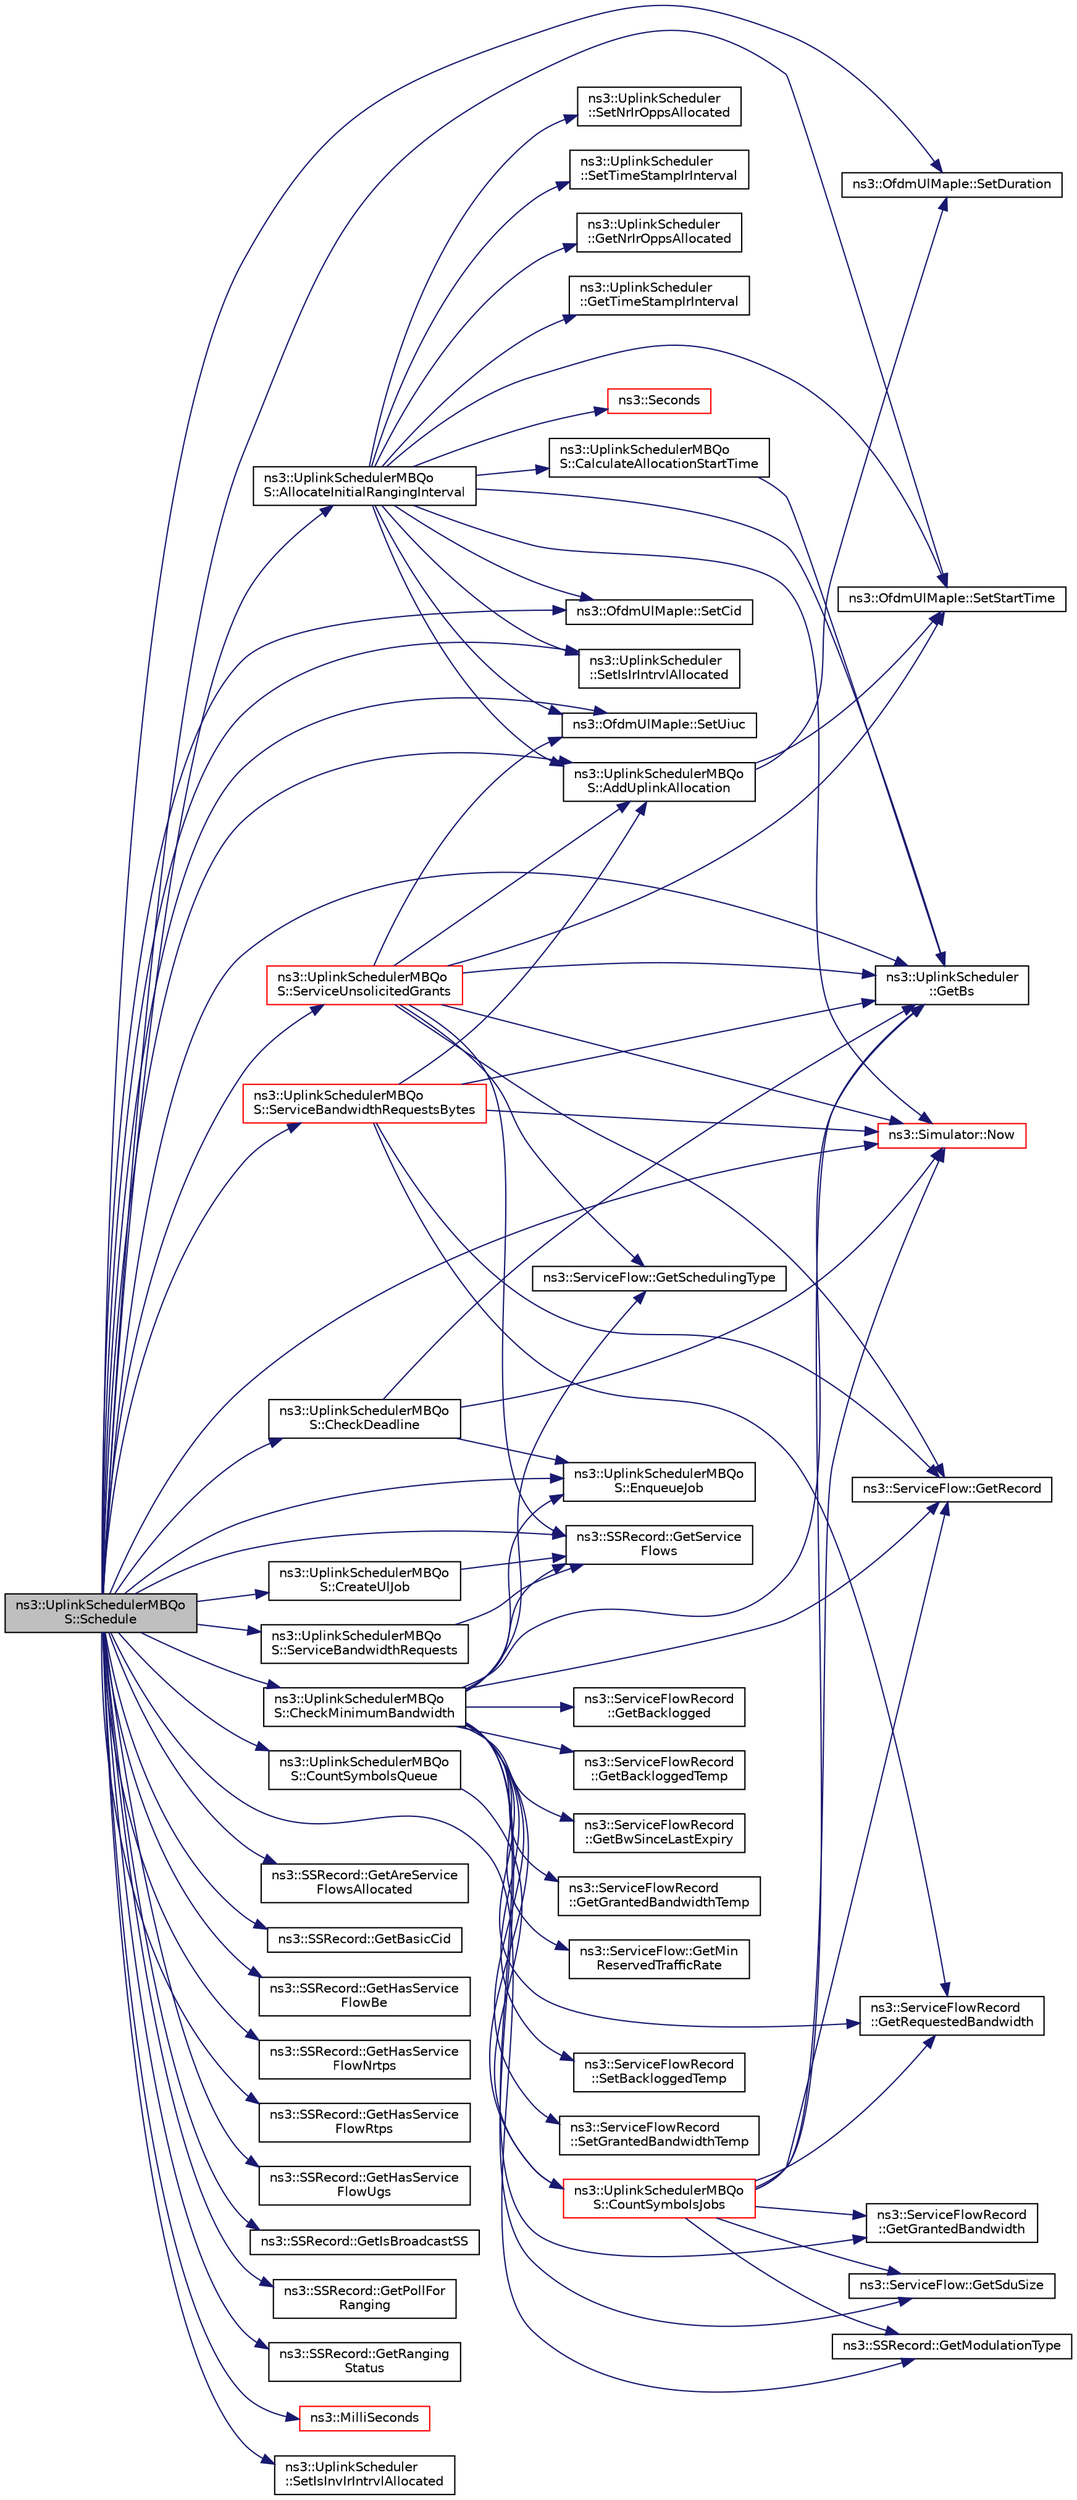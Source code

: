 digraph "ns3::UplinkSchedulerMBQoS::Schedule"
{
 // LATEX_PDF_SIZE
  edge [fontname="Helvetica",fontsize="10",labelfontname="Helvetica",labelfontsize="10"];
  node [fontname="Helvetica",fontsize="10",shape=record];
  rankdir="LR";
  Node1 [label="ns3::UplinkSchedulerMBQo\lS::Schedule",height=0.2,width=0.4,color="black", fillcolor="grey75", style="filled", fontcolor="black",tooltip="Schedule function."];
  Node1 -> Node2 [color="midnightblue",fontsize="10",style="solid",fontname="Helvetica"];
  Node2 [label="ns3::UplinkSchedulerMBQo\lS::AddUplinkAllocation",height=0.2,width=0.4,color="black", fillcolor="white", style="filled",URL="$classns3_1_1_uplink_scheduler_m_b_qo_s.html#a23b74ad65ec3d22b55d25648addd7486",tooltip="Add uplink allocation."];
  Node2 -> Node3 [color="midnightblue",fontsize="10",style="solid",fontname="Helvetica"];
  Node3 [label="ns3::OfdmUlMapIe::SetDuration",height=0.2,width=0.4,color="black", fillcolor="white", style="filled",URL="$classns3_1_1_ofdm_ul_map_ie.html#a5e6e84ad58409d851bdcbd7fe1d8d23c",tooltip="Set duration."];
  Node2 -> Node4 [color="midnightblue",fontsize="10",style="solid",fontname="Helvetica"];
  Node4 [label="ns3::OfdmUlMapIe::SetStartTime",height=0.2,width=0.4,color="black", fillcolor="white", style="filled",URL="$classns3_1_1_ofdm_ul_map_ie.html#a454d00f90ba63b6dc6aa30ff4bcde299",tooltip="Set start time."];
  Node1 -> Node5 [color="midnightblue",fontsize="10",style="solid",fontname="Helvetica"];
  Node5 [label="ns3::UplinkSchedulerMBQo\lS::AllocateInitialRangingInterval",height=0.2,width=0.4,color="black", fillcolor="white", style="filled",URL="$classns3_1_1_uplink_scheduler_m_b_qo_s.html#a6a9a487024bc6253cb5cada269994d24",tooltip="Allocate initial ranging interval."];
  Node5 -> Node2 [color="midnightblue",fontsize="10",style="solid",fontname="Helvetica"];
  Node5 -> Node6 [color="midnightblue",fontsize="10",style="solid",fontname="Helvetica"];
  Node6 [label="ns3::UplinkSchedulerMBQo\lS::CalculateAllocationStartTime",height=0.2,width=0.4,color="black", fillcolor="white", style="filled",URL="$classns3_1_1_uplink_scheduler_m_b_qo_s.html#a3e3b4dc0dd31f8750cee914c18c6cd6e",tooltip="Calculate allocation start time."];
  Node6 -> Node7 [color="midnightblue",fontsize="10",style="solid",fontname="Helvetica"];
  Node7 [label="ns3::UplinkScheduler\l::GetBs",height=0.2,width=0.4,color="black", fillcolor="white", style="filled",URL="$classns3_1_1_uplink_scheduler.html#afe61b7de71d92d2dff1b135744a6ff7e",tooltip=" "];
  Node5 -> Node7 [color="midnightblue",fontsize="10",style="solid",fontname="Helvetica"];
  Node5 -> Node8 [color="midnightblue",fontsize="10",style="solid",fontname="Helvetica"];
  Node8 [label="ns3::UplinkScheduler\l::GetNrIrOppsAllocated",height=0.2,width=0.4,color="black", fillcolor="white", style="filled",URL="$classns3_1_1_uplink_scheduler.html#a533066bba28271a0e3c2d1c14ef1a9b1",tooltip=" "];
  Node5 -> Node9 [color="midnightblue",fontsize="10",style="solid",fontname="Helvetica"];
  Node9 [label="ns3::UplinkScheduler\l::GetTimeStampIrInterval",height=0.2,width=0.4,color="black", fillcolor="white", style="filled",URL="$classns3_1_1_uplink_scheduler.html#aa7516e5a55b513a7640035a9783369c7",tooltip=" "];
  Node5 -> Node10 [color="midnightblue",fontsize="10",style="solid",fontname="Helvetica"];
  Node10 [label="ns3::Simulator::Now",height=0.2,width=0.4,color="red", fillcolor="white", style="filled",URL="$classns3_1_1_simulator.html#ac3178fa975b419f7875e7105be122800",tooltip="Return the current simulation virtual time."];
  Node5 -> Node61 [color="midnightblue",fontsize="10",style="solid",fontname="Helvetica"];
  Node61 [label="ns3::Seconds",height=0.2,width=0.4,color="red", fillcolor="white", style="filled",URL="$group__timecivil.html#ga33c34b816f8ff6628e33d5c8e9713b9e",tooltip="Construct a Time in the indicated unit."];
  Node5 -> Node67 [color="midnightblue",fontsize="10",style="solid",fontname="Helvetica"];
  Node67 [label="ns3::OfdmUlMapIe::SetCid",height=0.2,width=0.4,color="black", fillcolor="white", style="filled",URL="$classns3_1_1_ofdm_ul_map_ie.html#acefa1143865838f7f68460d968541602",tooltip="Set CID."];
  Node5 -> Node68 [color="midnightblue",fontsize="10",style="solid",fontname="Helvetica"];
  Node68 [label="ns3::UplinkScheduler\l::SetIsIrIntrvlAllocated",height=0.2,width=0.4,color="black", fillcolor="white", style="filled",URL="$classns3_1_1_uplink_scheduler.html#a3eee0d06486678eab4d352a274676d95",tooltip="Set if the IR interval is allocated."];
  Node5 -> Node69 [color="midnightblue",fontsize="10",style="solid",fontname="Helvetica"];
  Node69 [label="ns3::UplinkScheduler\l::SetNrIrOppsAllocated",height=0.2,width=0.4,color="black", fillcolor="white", style="filled",URL="$classns3_1_1_uplink_scheduler.html#a19208ce138c5e13b1a7019a67adef892",tooltip="Set the number of IR opps allocated."];
  Node5 -> Node4 [color="midnightblue",fontsize="10",style="solid",fontname="Helvetica"];
  Node5 -> Node70 [color="midnightblue",fontsize="10",style="solid",fontname="Helvetica"];
  Node70 [label="ns3::UplinkScheduler\l::SetTimeStampIrInterval",height=0.2,width=0.4,color="black", fillcolor="white", style="filled",URL="$classns3_1_1_uplink_scheduler.html#ad6e89aef6cf4a9d485762f8bd08ec24e",tooltip="Set timestamp IR interval."];
  Node5 -> Node71 [color="midnightblue",fontsize="10",style="solid",fontname="Helvetica"];
  Node71 [label="ns3::OfdmUlMapIe::SetUiuc",height=0.2,width=0.4,color="black", fillcolor="white", style="filled",URL="$classns3_1_1_ofdm_ul_map_ie.html#ae47ccb62db7e563b22930b85c93e8425",tooltip="Set UIUC."];
  Node1 -> Node72 [color="midnightblue",fontsize="10",style="solid",fontname="Helvetica"];
  Node72 [label="ns3::UplinkSchedulerMBQo\lS::CheckDeadline",height=0.2,width=0.4,color="black", fillcolor="white", style="filled",URL="$classns3_1_1_uplink_scheduler_m_b_qo_s.html#a3f8e2b0a22540ea61354cf4147187399",tooltip="Check deadline from jobs. Migrate requests if necessary."];
  Node72 -> Node73 [color="midnightblue",fontsize="10",style="solid",fontname="Helvetica"];
  Node73 [label="ns3::UplinkSchedulerMBQo\lS::EnqueueJob",height=0.2,width=0.4,color="black", fillcolor="white", style="filled",URL="$classns3_1_1_uplink_scheduler_m_b_qo_s.html#ad18bfc130fac723e65ada63fc3719b44",tooltip="Enqueue a job in a priority queue."];
  Node72 -> Node7 [color="midnightblue",fontsize="10",style="solid",fontname="Helvetica"];
  Node72 -> Node10 [color="midnightblue",fontsize="10",style="solid",fontname="Helvetica"];
  Node1 -> Node74 [color="midnightblue",fontsize="10",style="solid",fontname="Helvetica"];
  Node74 [label="ns3::UplinkSchedulerMBQo\lS::CheckMinimumBandwidth",height=0.2,width=0.4,color="black", fillcolor="white", style="filled",URL="$classns3_1_1_uplink_scheduler_m_b_qo_s.html#ae25c9cfb244144f5f9e2b7393253d009",tooltip="Check if Minimum bandwidth is guarantee. Migrate requests if necessary."];
  Node74 -> Node75 [color="midnightblue",fontsize="10",style="solid",fontname="Helvetica"];
  Node75 [label="ns3::UplinkSchedulerMBQo\lS::CountSymbolsJobs",height=0.2,width=0.4,color="red", fillcolor="white", style="filled",URL="$classns3_1_1_uplink_scheduler_m_b_qo_s.html#a8b187198e3609de02b2179629485a6fa",tooltip=" "];
  Node75 -> Node7 [color="midnightblue",fontsize="10",style="solid",fontname="Helvetica"];
  Node75 -> Node76 [color="midnightblue",fontsize="10",style="solid",fontname="Helvetica"];
  Node76 [label="ns3::ServiceFlowRecord\l::GetGrantedBandwidth",height=0.2,width=0.4,color="black", fillcolor="white", style="filled",URL="$classns3_1_1_service_flow_record.html#ac33f1f50b2a149e4c2b96bf380d4b8de",tooltip=" "];
  Node75 -> Node78 [color="midnightblue",fontsize="10",style="solid",fontname="Helvetica"];
  Node78 [label="ns3::SSRecord::GetModulationType",height=0.2,width=0.4,color="black", fillcolor="white", style="filled",URL="$classns3_1_1_s_s_record.html#a6ec2938b8449e10649e445fb120509ba",tooltip="Get modulation type."];
  Node75 -> Node79 [color="midnightblue",fontsize="10",style="solid",fontname="Helvetica"];
  Node79 [label="ns3::ServiceFlow::GetRecord",height=0.2,width=0.4,color="black", fillcolor="white", style="filled",URL="$classns3_1_1_service_flow.html#aa3db9b11254e34d56bd06ddd905340c1",tooltip="Get service flow record."];
  Node75 -> Node80 [color="midnightblue",fontsize="10",style="solid",fontname="Helvetica"];
  Node80 [label="ns3::ServiceFlowRecord\l::GetRequestedBandwidth",height=0.2,width=0.4,color="black", fillcolor="white", style="filled",URL="$classns3_1_1_service_flow_record.html#a350b3e9bbb313f63c52b6803b1f0761b",tooltip=" "];
  Node75 -> Node81 [color="midnightblue",fontsize="10",style="solid",fontname="Helvetica"];
  Node81 [label="ns3::ServiceFlow::GetSduSize",height=0.2,width=0.4,color="black", fillcolor="white", style="filled",URL="$classns3_1_1_service_flow.html#a37616e45d70eebd2704d3fb28d37f3b5",tooltip="Get SDU size."];
  Node75 -> Node10 [color="midnightblue",fontsize="10",style="solid",fontname="Helvetica"];
  Node74 -> Node73 [color="midnightblue",fontsize="10",style="solid",fontname="Helvetica"];
  Node74 -> Node83 [color="midnightblue",fontsize="10",style="solid",fontname="Helvetica"];
  Node83 [label="ns3::ServiceFlowRecord\l::GetBacklogged",height=0.2,width=0.4,color="black", fillcolor="white", style="filled",URL="$classns3_1_1_service_flow_record.html#a6a6f67d9db4f43284a190cf23ae3ab83",tooltip=" "];
  Node74 -> Node84 [color="midnightblue",fontsize="10",style="solid",fontname="Helvetica"];
  Node84 [label="ns3::ServiceFlowRecord\l::GetBackloggedTemp",height=0.2,width=0.4,color="black", fillcolor="white", style="filled",URL="$classns3_1_1_service_flow_record.html#adca4e1e8df2a517167c28587ec119cbc",tooltip=" "];
  Node74 -> Node7 [color="midnightblue",fontsize="10",style="solid",fontname="Helvetica"];
  Node74 -> Node85 [color="midnightblue",fontsize="10",style="solid",fontname="Helvetica"];
  Node85 [label="ns3::ServiceFlowRecord\l::GetBwSinceLastExpiry",height=0.2,width=0.4,color="black", fillcolor="white", style="filled",URL="$classns3_1_1_service_flow_record.html#a79e8077691c2c5a653db0b65a040cf15",tooltip=" "];
  Node74 -> Node76 [color="midnightblue",fontsize="10",style="solid",fontname="Helvetica"];
  Node74 -> Node86 [color="midnightblue",fontsize="10",style="solid",fontname="Helvetica"];
  Node86 [label="ns3::ServiceFlowRecord\l::GetGrantedBandwidthTemp",height=0.2,width=0.4,color="black", fillcolor="white", style="filled",URL="$classns3_1_1_service_flow_record.html#a32c55f7709953cd0a3a68b6d16fefe41",tooltip=" "];
  Node74 -> Node87 [color="midnightblue",fontsize="10",style="solid",fontname="Helvetica"];
  Node87 [label="ns3::ServiceFlow::GetMin\lReservedTrafficRate",height=0.2,width=0.4,color="black", fillcolor="white", style="filled",URL="$classns3_1_1_service_flow.html#a2f342357b7e0a1460473f28d0f8b9e87",tooltip="Get minimum reserved traffic rate."];
  Node74 -> Node79 [color="midnightblue",fontsize="10",style="solid",fontname="Helvetica"];
  Node74 -> Node80 [color="midnightblue",fontsize="10",style="solid",fontname="Helvetica"];
  Node74 -> Node88 [color="midnightblue",fontsize="10",style="solid",fontname="Helvetica"];
  Node88 [label="ns3::ServiceFlow::GetSchedulingType",height=0.2,width=0.4,color="black", fillcolor="white", style="filled",URL="$classns3_1_1_service_flow.html#a6edb38eb5ff3e0903b0183036c9c2e9e",tooltip="Get scheduling type."];
  Node74 -> Node81 [color="midnightblue",fontsize="10",style="solid",fontname="Helvetica"];
  Node74 -> Node89 [color="midnightblue",fontsize="10",style="solid",fontname="Helvetica"];
  Node89 [label="ns3::SSRecord::GetService\lFlows",height=0.2,width=0.4,color="black", fillcolor="white", style="filled",URL="$classns3_1_1_s_s_record.html#a7086d0823acb87c5d4a431d8a0a5c8fb",tooltip="Get service flows."];
  Node74 -> Node90 [color="midnightblue",fontsize="10",style="solid",fontname="Helvetica"];
  Node90 [label="ns3::ServiceFlowRecord\l::SetBackloggedTemp",height=0.2,width=0.4,color="black", fillcolor="white", style="filled",URL="$classns3_1_1_service_flow_record.html#a773c3b0c1ac93cb08376bd6da35fc668",tooltip="set temporary back logged"];
  Node74 -> Node91 [color="midnightblue",fontsize="10",style="solid",fontname="Helvetica"];
  Node91 [label="ns3::ServiceFlowRecord\l::SetGrantedBandwidthTemp",height=0.2,width=0.4,color="black", fillcolor="white", style="filled",URL="$classns3_1_1_service_flow_record.html#a89eed628aea3472e6b0747dc4c8f8ed4",tooltip="set the temporary granted bandwidth"];
  Node1 -> Node92 [color="midnightblue",fontsize="10",style="solid",fontname="Helvetica"];
  Node92 [label="ns3::UplinkSchedulerMBQo\lS::CountSymbolsQueue",height=0.2,width=0.4,color="black", fillcolor="white", style="filled",URL="$classns3_1_1_uplink_scheduler_m_b_qo_s.html#a31659c6f3996b4a820235a4359ab2a5e",tooltip=" "];
  Node92 -> Node75 [color="midnightblue",fontsize="10",style="solid",fontname="Helvetica"];
  Node1 -> Node93 [color="midnightblue",fontsize="10",style="solid",fontname="Helvetica"];
  Node93 [label="ns3::UplinkSchedulerMBQo\lS::CreateUlJob",height=0.2,width=0.4,color="black", fillcolor="white", style="filled",URL="$classns3_1_1_uplink_scheduler_m_b_qo_s.html#a09c9fce5d8872eaf5cdf60209a556e21",tooltip=" "];
  Node93 -> Node89 [color="midnightblue",fontsize="10",style="solid",fontname="Helvetica"];
  Node1 -> Node73 [color="midnightblue",fontsize="10",style="solid",fontname="Helvetica"];
  Node1 -> Node94 [color="midnightblue",fontsize="10",style="solid",fontname="Helvetica"];
  Node94 [label="ns3::SSRecord::GetAreService\lFlowsAllocated",height=0.2,width=0.4,color="black", fillcolor="white", style="filled",URL="$classns3_1_1_s_s_record.html#a99df22318f4686f6ff976528a50d5f3d",tooltip="Check if service flows are allocated."];
  Node1 -> Node95 [color="midnightblue",fontsize="10",style="solid",fontname="Helvetica"];
  Node95 [label="ns3::SSRecord::GetBasicCid",height=0.2,width=0.4,color="black", fillcolor="white", style="filled",URL="$classns3_1_1_s_s_record.html#abb9f1536114cfa774613b9ca9fb7a2b4",tooltip="Get basic CID."];
  Node1 -> Node7 [color="midnightblue",fontsize="10",style="solid",fontname="Helvetica"];
  Node1 -> Node96 [color="midnightblue",fontsize="10",style="solid",fontname="Helvetica"];
  Node96 [label="ns3::SSRecord::GetHasService\lFlowBe",height=0.2,width=0.4,color="black", fillcolor="white", style="filled",URL="$classns3_1_1_s_s_record.html#a247e33a16c5d10224b8745e4e0e2866a",tooltip="Check if at least one flow has scheduling type SF_TYPE_BE."];
  Node1 -> Node97 [color="midnightblue",fontsize="10",style="solid",fontname="Helvetica"];
  Node97 [label="ns3::SSRecord::GetHasService\lFlowNrtps",height=0.2,width=0.4,color="black", fillcolor="white", style="filled",URL="$classns3_1_1_s_s_record.html#a3a69af261f1200f159e33c8fb28db71e",tooltip="Check if at least one flow has scheduling type SF_TYPE_NRTPS."];
  Node1 -> Node98 [color="midnightblue",fontsize="10",style="solid",fontname="Helvetica"];
  Node98 [label="ns3::SSRecord::GetHasService\lFlowRtps",height=0.2,width=0.4,color="black", fillcolor="white", style="filled",URL="$classns3_1_1_s_s_record.html#a722755b45788e11c71e454a574fe35dd",tooltip="Check if at least one flow has scheduling type SF_TYPE_RTPS."];
  Node1 -> Node99 [color="midnightblue",fontsize="10",style="solid",fontname="Helvetica"];
  Node99 [label="ns3::SSRecord::GetHasService\lFlowUgs",height=0.2,width=0.4,color="black", fillcolor="white", style="filled",URL="$classns3_1_1_s_s_record.html#aa31e9f20b28dfdd1cad29c006435201a",tooltip="Check if at least one flow has scheduling type SF_TYPE_UGS."];
  Node1 -> Node100 [color="midnightblue",fontsize="10",style="solid",fontname="Helvetica"];
  Node100 [label="ns3::SSRecord::GetIsBroadcastSS",height=0.2,width=0.4,color="black", fillcolor="white", style="filled",URL="$classns3_1_1_s_s_record.html#abb3e13846f0230034a9612c160d20d9f",tooltip="Get is broadcast SS."];
  Node1 -> Node78 [color="midnightblue",fontsize="10",style="solid",fontname="Helvetica"];
  Node1 -> Node101 [color="midnightblue",fontsize="10",style="solid",fontname="Helvetica"];
  Node101 [label="ns3::SSRecord::GetPollFor\lRanging",height=0.2,width=0.4,color="black", fillcolor="white", style="filled",URL="$classns3_1_1_s_s_record.html#a487206dd16626e2c57516b5de4a555e1",tooltip="Get poll for ranging."];
  Node1 -> Node102 [color="midnightblue",fontsize="10",style="solid",fontname="Helvetica"];
  Node102 [label="ns3::SSRecord::GetRanging\lStatus",height=0.2,width=0.4,color="black", fillcolor="white", style="filled",URL="$classns3_1_1_s_s_record.html#a4be8443f64e41d0eadf286897cb5bbbf",tooltip="Get ranging status."];
  Node1 -> Node89 [color="midnightblue",fontsize="10",style="solid",fontname="Helvetica"];
  Node1 -> Node103 [color="midnightblue",fontsize="10",style="solid",fontname="Helvetica"];
  Node103 [label="ns3::MilliSeconds",height=0.2,width=0.4,color="red", fillcolor="white", style="filled",URL="$group__timecivil.html#gaf26127cf4571146b83a92ee18679c7a9",tooltip="Construct a Time in the indicated unit."];
  Node1 -> Node10 [color="midnightblue",fontsize="10",style="solid",fontname="Helvetica"];
  Node1 -> Node108 [color="midnightblue",fontsize="10",style="solid",fontname="Helvetica"];
  Node108 [label="ns3::UplinkSchedulerMBQo\lS::ServiceBandwidthRequests",height=0.2,width=0.4,color="black", fillcolor="white", style="filled",URL="$classns3_1_1_uplink_scheduler_m_b_qo_s.html#a2405968bd60de182ce1e3d67ae416ba7",tooltip="Service bandwidth requests."];
  Node108 -> Node89 [color="midnightblue",fontsize="10",style="solid",fontname="Helvetica"];
  Node1 -> Node109 [color="midnightblue",fontsize="10",style="solid",fontname="Helvetica"];
  Node109 [label="ns3::UplinkSchedulerMBQo\lS::ServiceBandwidthRequestsBytes",height=0.2,width=0.4,color="red", fillcolor="white", style="filled",URL="$classns3_1_1_uplink_scheduler_m_b_qo_s.html#a9880f5e1bce7b93ddff11623f29d4865",tooltip="Service bandwidth requests bytes."];
  Node109 -> Node2 [color="midnightblue",fontsize="10",style="solid",fontname="Helvetica"];
  Node109 -> Node7 [color="midnightblue",fontsize="10",style="solid",fontname="Helvetica"];
  Node109 -> Node79 [color="midnightblue",fontsize="10",style="solid",fontname="Helvetica"];
  Node109 -> Node80 [color="midnightblue",fontsize="10",style="solid",fontname="Helvetica"];
  Node109 -> Node10 [color="midnightblue",fontsize="10",style="solid",fontname="Helvetica"];
  Node1 -> Node117 [color="midnightblue",fontsize="10",style="solid",fontname="Helvetica"];
  Node117 [label="ns3::UplinkSchedulerMBQo\lS::ServiceUnsolicitedGrants",height=0.2,width=0.4,color="red", fillcolor="white", style="filled",URL="$classns3_1_1_uplink_scheduler_m_b_qo_s.html#a3cbff7d3b7d31739806421f0eb2b1cc6",tooltip="Service unsolicited grants."];
  Node117 -> Node2 [color="midnightblue",fontsize="10",style="solid",fontname="Helvetica"];
  Node117 -> Node7 [color="midnightblue",fontsize="10",style="solid",fontname="Helvetica"];
  Node117 -> Node79 [color="midnightblue",fontsize="10",style="solid",fontname="Helvetica"];
  Node117 -> Node88 [color="midnightblue",fontsize="10",style="solid",fontname="Helvetica"];
  Node117 -> Node89 [color="midnightblue",fontsize="10",style="solid",fontname="Helvetica"];
  Node117 -> Node10 [color="midnightblue",fontsize="10",style="solid",fontname="Helvetica"];
  Node117 -> Node4 [color="midnightblue",fontsize="10",style="solid",fontname="Helvetica"];
  Node117 -> Node71 [color="midnightblue",fontsize="10",style="solid",fontname="Helvetica"];
  Node1 -> Node67 [color="midnightblue",fontsize="10",style="solid",fontname="Helvetica"];
  Node1 -> Node3 [color="midnightblue",fontsize="10",style="solid",fontname="Helvetica"];
  Node1 -> Node120 [color="midnightblue",fontsize="10",style="solid",fontname="Helvetica"];
  Node120 [label="ns3::UplinkScheduler\l::SetIsInvIrIntrvlAllocated",height=0.2,width=0.4,color="black", fillcolor="white", style="filled",URL="$classns3_1_1_uplink_scheduler.html#a766e3b6c032052002929eb351934e42b",tooltip="Set if the Inv IR interval is allocated."];
  Node1 -> Node68 [color="midnightblue",fontsize="10",style="solid",fontname="Helvetica"];
  Node1 -> Node4 [color="midnightblue",fontsize="10",style="solid",fontname="Helvetica"];
  Node1 -> Node71 [color="midnightblue",fontsize="10",style="solid",fontname="Helvetica"];
}
